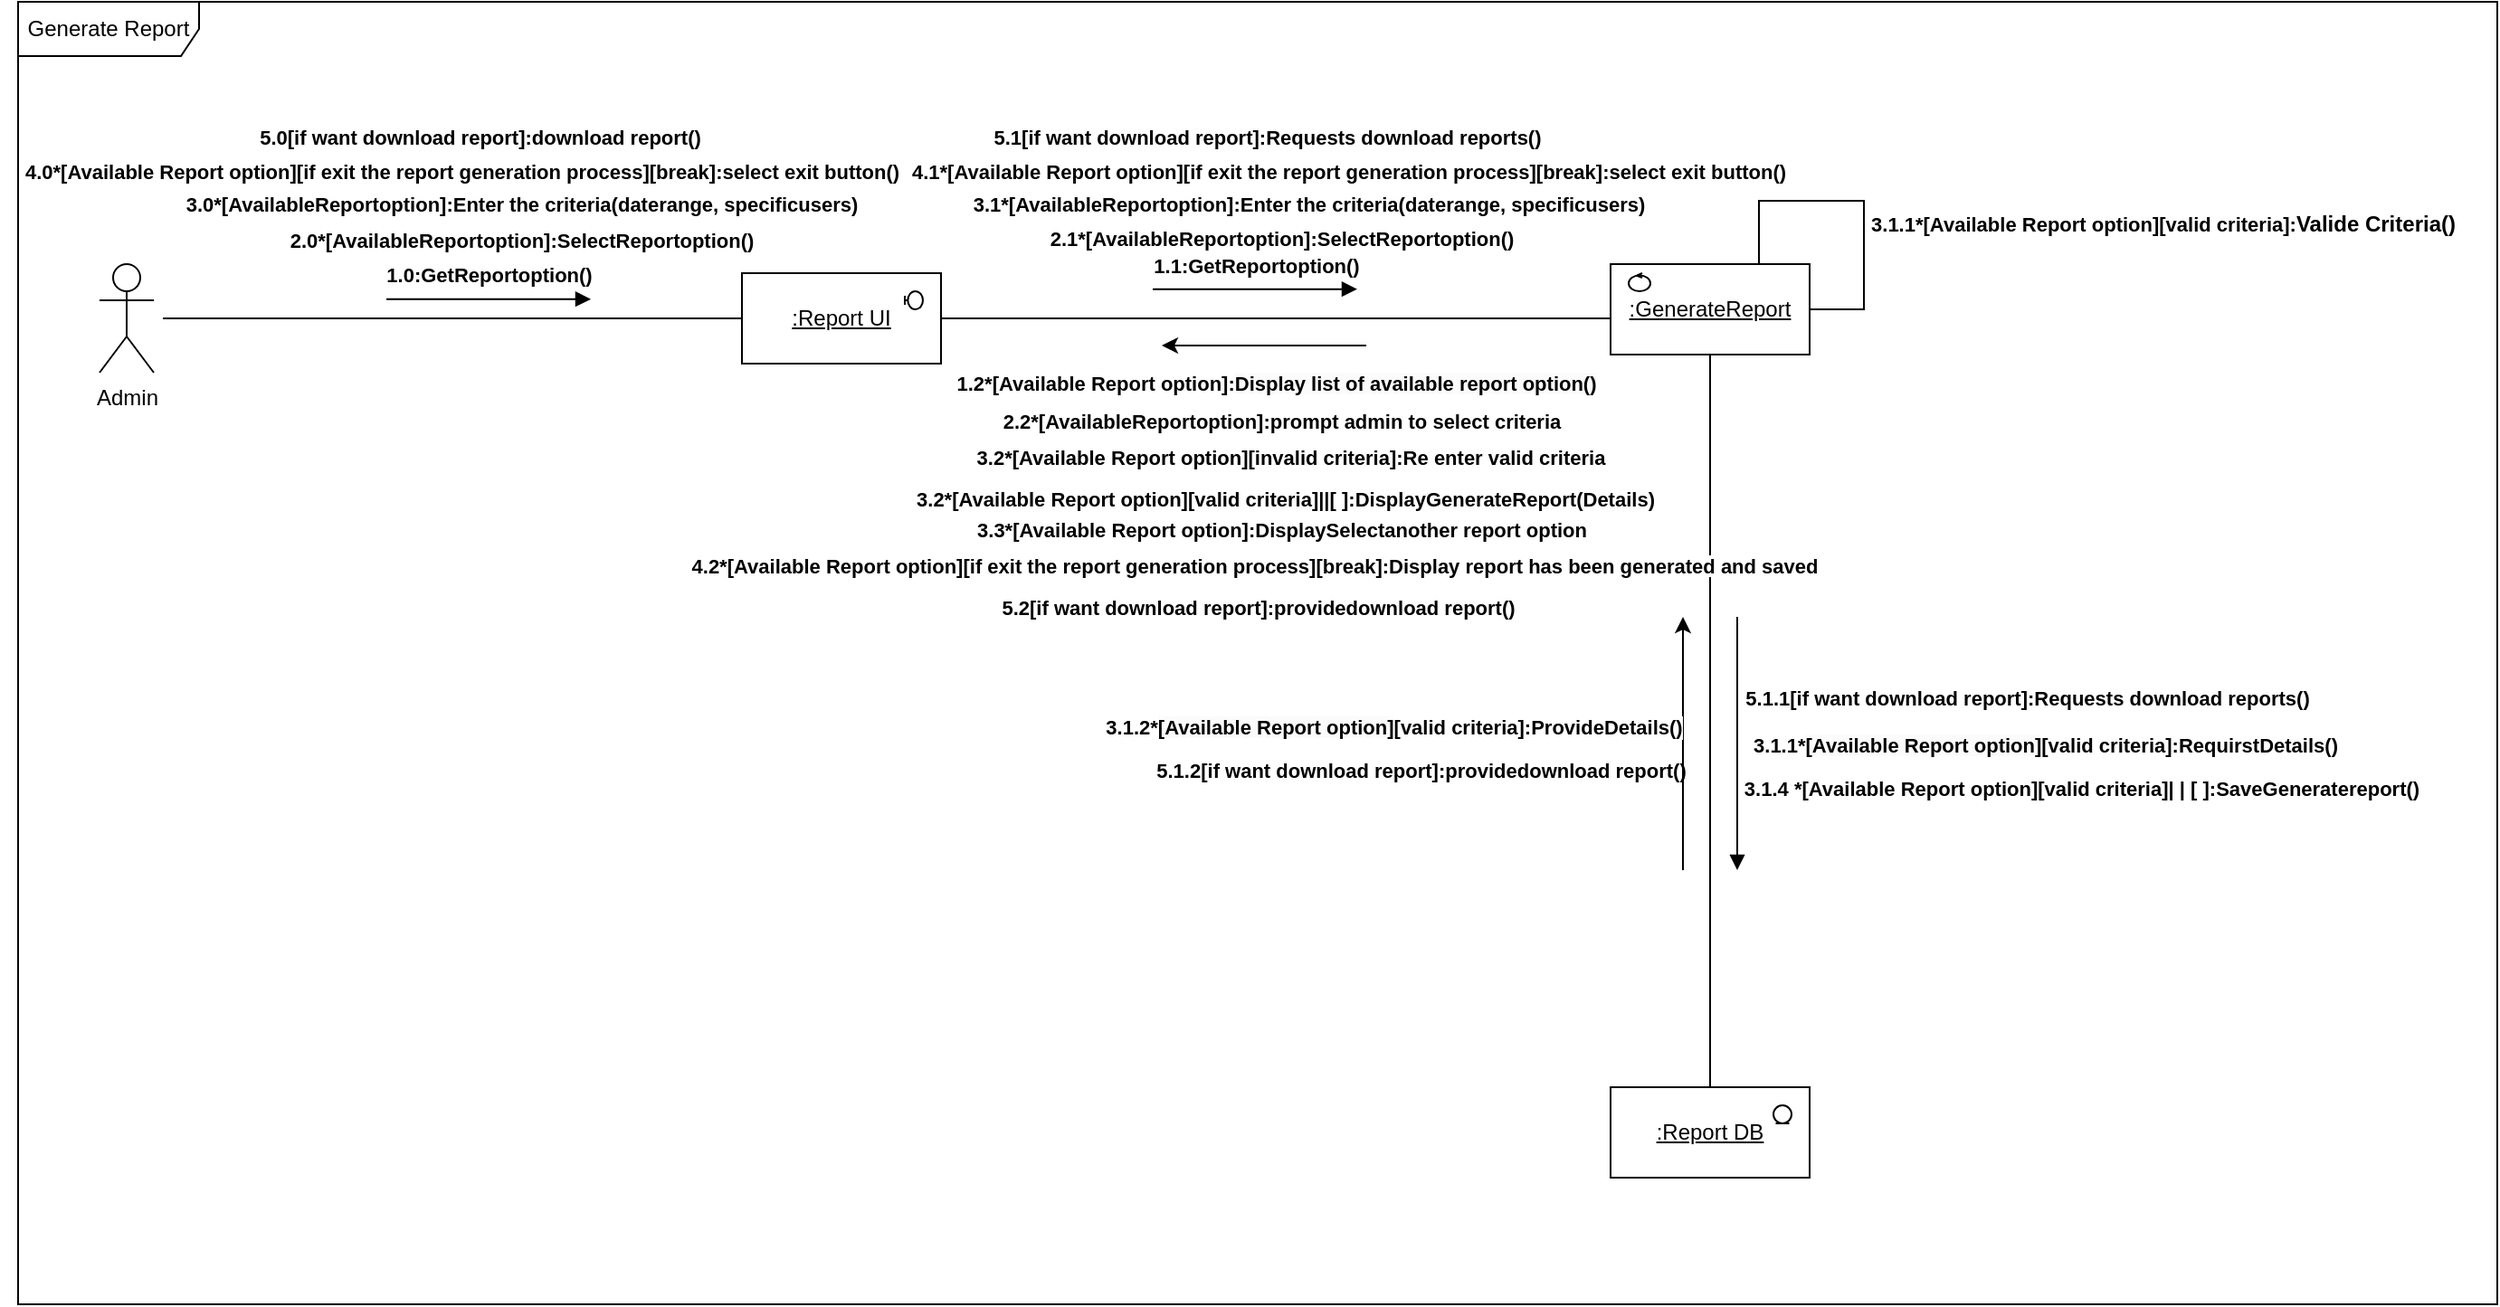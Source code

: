 <mxfile version="22.0.0" type="device">
  <diagram name="Page-1" id="LWGpW9QxADvkEkauJwtM">
    <mxGraphModel dx="2002" dy="677" grid="1" gridSize="10" guides="1" tooltips="1" connect="1" arrows="1" fold="1" page="1" pageScale="1" pageWidth="850" pageHeight="1100" math="0" shadow="0">
      <root>
        <mxCell id="0" />
        <mxCell id="1" parent="0" />
        <mxCell id="wm27arL-cAWY_WUAhz1N-6" value="&lt;u style=&quot;border-color: var(--border-color);&quot;&gt;:Report DB&lt;/u&gt;" style="html=1;whiteSpace=wrap;" parent="1" vertex="1">
          <mxGeometry x="680" y="610" width="110" height="50" as="geometry" />
        </mxCell>
        <mxCell id="wm27arL-cAWY_WUAhz1N-1" value="Generate Report" style="shape=umlFrame;whiteSpace=wrap;html=1;pointerEvents=0;width=100;height=30;" parent="1" vertex="1">
          <mxGeometry x="-200" y="10" width="1370" height="720" as="geometry" />
        </mxCell>
        <mxCell id="wm27arL-cAWY_WUAhz1N-2" value="&lt;u style=&quot;border-color: var(--border-color);&quot;&gt;:Report UI&lt;/u&gt;" style="html=1;whiteSpace=wrap;" parent="1" vertex="1">
          <mxGeometry x="200" y="160" width="110" height="50" as="geometry" />
        </mxCell>
        <mxCell id="wm27arL-cAWY_WUAhz1N-3" value="" style="shape=umlBoundary;whiteSpace=wrap;html=1;fontSize=16;" parent="1" vertex="1">
          <mxGeometry x="290" y="170" width="10" height="10" as="geometry" />
        </mxCell>
        <mxCell id="wm27arL-cAWY_WUAhz1N-5" value="" style="ellipse;shape=umlEntity;whiteSpace=wrap;html=1;fontSize=16;" parent="1" vertex="1">
          <mxGeometry x="770" y="620" width="10" height="10" as="geometry" />
        </mxCell>
        <mxCell id="wm27arL-cAWY_WUAhz1N-44" style="rounded=0;orthogonalLoop=1;jettySize=auto;html=1;exitX=1;exitY=0.5;exitDx=0;exitDy=0;edgeStyle=orthogonalEdgeStyle;endArrow=none;endFill=0;" parent="1" source="wm27arL-cAWY_WUAhz1N-7" edge="1">
          <mxGeometry relative="1" as="geometry">
            <mxPoint x="763" y="155" as="targetPoint" />
            <Array as="points">
              <mxPoint x="820" y="180" />
              <mxPoint x="820" y="120" />
              <mxPoint x="762" y="120" />
            </Array>
          </mxGeometry>
        </mxCell>
        <mxCell id="wm27arL-cAWY_WUAhz1N-7" value="&lt;u&gt;:GenerateReport&lt;/u&gt;" style="html=1;whiteSpace=wrap;" parent="1" vertex="1">
          <mxGeometry x="680" y="155" width="110" height="50" as="geometry" />
        </mxCell>
        <mxCell id="wm27arL-cAWY_WUAhz1N-4" value="" style="ellipse;shape=umlControl;whiteSpace=wrap;html=1;fontSize=16;verticalAlign=middle;" parent="1" vertex="1">
          <mxGeometry x="690" y="160" width="12" height="10" as="geometry" />
        </mxCell>
        <mxCell id="wm27arL-cAWY_WUAhz1N-17" value="" style="line;strokeWidth=1;fillColor=none;align=left;verticalAlign=middle;spacingTop=-1;spacingLeft=3;spacingRight=3;rotatable=0;labelPosition=right;points=[];portConstraint=eastwest;strokeColor=inherit;" parent="1" vertex="1">
          <mxGeometry x="310" y="181" width="370" height="8" as="geometry" />
        </mxCell>
        <mxCell id="wm27arL-cAWY_WUAhz1N-19" value="" style="line;strokeWidth=1;fillColor=none;align=left;verticalAlign=middle;spacingTop=-1;spacingLeft=3;spacingRight=3;rotatable=0;labelPosition=right;points=[];portConstraint=eastwest;strokeColor=inherit;" parent="1" vertex="1">
          <mxGeometry x="-120" y="181" width="320" height="8" as="geometry" />
        </mxCell>
        <mxCell id="wm27arL-cAWY_WUAhz1N-20" value="&lt;b style=&quot;border-color: var(--border-color);&quot;&gt;1.0:GetReportoption()&lt;/b&gt;" style="html=1;verticalAlign=bottom;endArrow=block;curved=0;rounded=0;" parent="1" edge="1">
          <mxGeometry y="5" width="80" relative="1" as="geometry">
            <mxPoint x="3.5" y="174.37" as="sourcePoint" />
            <mxPoint x="116.5" y="174.37" as="targetPoint" />
            <mxPoint y="1" as="offset" />
          </mxGeometry>
        </mxCell>
        <mxCell id="wm27arL-cAWY_WUAhz1N-23" value="&lt;b style=&quot;border-color: var(--border-color);&quot;&gt;1.1:GetReportoption()&lt;/b&gt;" style="html=1;verticalAlign=bottom;endArrow=block;curved=0;rounded=0;" parent="1" edge="1">
          <mxGeometry x="-0.001" y="4" width="80" relative="1" as="geometry">
            <mxPoint x="427" y="168.82" as="sourcePoint" />
            <mxPoint x="540" y="168.82" as="targetPoint" />
            <mxPoint as="offset" />
          </mxGeometry>
        </mxCell>
        <mxCell id="wm27arL-cAWY_WUAhz1N-24" value="&lt;b style=&quot;border-color: var(--border-color);&quot;&gt;&lt;b style=&quot;border-color: var(--border-color);&quot;&gt;1.2*&lt;/b&gt;[Available Report option]:&lt;font style=&quot;border-color: var(--border-color); font-weight: 400; background-color: rgb(251, 251, 251);&quot;&gt;&lt;b style=&quot;border-color: var(--border-color);&quot;&gt;Display list of&amp;nbsp;&lt;/b&gt;&lt;/font&gt;&lt;font style=&quot;border-color: var(--border-color); font-weight: 400; background-color: rgb(251, 251, 251);&quot;&gt;&lt;b style=&quot;border-color: var(--border-color);&quot;&gt;available&amp;nbsp;&lt;/b&gt;&lt;/font&gt;&lt;font style=&quot;border-color: var(--border-color); font-weight: 400; background-color: rgb(251, 251, 251);&quot;&gt;&lt;b style=&quot;border-color: var(--border-color);&quot;&gt;report option()&lt;/b&gt;&lt;/font&gt;&lt;/b&gt;" style="html=1;verticalAlign=bottom;endArrow=none;curved=0;rounded=0;startArrow=classic;startFill=1;endFill=0;" parent="1" edge="1">
          <mxGeometry x="0.116" y="-30" width="80" relative="1" as="geometry">
            <mxPoint x="432" y="200" as="sourcePoint" />
            <mxPoint x="545" y="200" as="targetPoint" />
            <mxPoint as="offset" />
          </mxGeometry>
        </mxCell>
        <mxCell id="wm27arL-cAWY_WUAhz1N-25" value="&lt;b style=&quot;border-color: var(--border-color); font-size: 11px;&quot;&gt;2.0*[Available&lt;b style=&quot;border-color: var(--border-color);&quot;&gt;Reportoption&lt;/b&gt;]:&lt;b style=&quot;border-color: var(--border-color);&quot;&gt;SelectReportoption&lt;/b&gt;()&lt;/b&gt;" style="text;html=1;align=center;verticalAlign=middle;resizable=0;points=[];autosize=1;strokeColor=none;fillColor=none;spacing=7;spacingRight=9;spacingTop=4;spacingLeft=5;" parent="1" vertex="1">
          <mxGeometry x="-70" y="120" width="300" height="40" as="geometry" />
        </mxCell>
        <mxCell id="wm27arL-cAWY_WUAhz1N-27" value="&lt;b style=&quot;border-color: var(--border-color); font-size: 11px;&quot;&gt;2.1*[Available&lt;b style=&quot;border-color: var(--border-color);&quot;&gt;Reportoption&lt;/b&gt;]:&lt;b style=&quot;border-color: var(--border-color);&quot;&gt;SelectReportoption&lt;/b&gt;()&lt;/b&gt;" style="text;html=1;align=center;verticalAlign=middle;resizable=0;points=[];autosize=1;strokeColor=none;fillColor=none;spacing=7;spacingRight=9;spacingTop=4;spacingLeft=5;" parent="1" vertex="1">
          <mxGeometry x="350" y="118.82" width="300" height="40" as="geometry" />
        </mxCell>
        <mxCell id="wm27arL-cAWY_WUAhz1N-28" value="&lt;b style=&quot;border-color: var(--border-color); font-size: 11px;&quot;&gt;2.2*[Available&lt;b style=&quot;border-color: var(--border-color);&quot;&gt;Reportoption&lt;/b&gt;]:&lt;b style=&quot;border-color: var(--border-color);&quot;&gt;prompt admin to select criteria&lt;/b&gt;&lt;/b&gt;" style="text;html=1;align=center;verticalAlign=middle;resizable=0;points=[];autosize=1;strokeColor=none;fillColor=none;spacing=7;spacingRight=9;spacingTop=4;spacingLeft=5;" parent="1" vertex="1">
          <mxGeometry x="325" y="220" width="350" height="40" as="geometry" />
        </mxCell>
        <mxCell id="wm27arL-cAWY_WUAhz1N-29" value="&lt;b style=&quot;border-color: var(--border-color); font-size: 11px;&quot;&gt;3.0*[Available&lt;b style=&quot;border-color: var(--border-color);&quot;&gt;Reportoption&lt;/b&gt;]:&lt;b style=&quot;border-color: var(--border-color);&quot;&gt;Enter the criteria(&lt;/b&gt;&lt;b style=&quot;border-color: var(--border-color);&quot;&gt;daterange, specificusers&lt;/b&gt;)&lt;/b&gt;" style="text;html=1;align=center;verticalAlign=middle;resizable=0;points=[];autosize=1;strokeColor=none;fillColor=none;spacing=7;spacingRight=9;spacingTop=4;spacingLeft=5;" parent="1" vertex="1">
          <mxGeometry x="-125" y="100" width="410" height="40" as="geometry" />
        </mxCell>
        <mxCell id="wm27arL-cAWY_WUAhz1N-30" value="&lt;b style=&quot;border-color: var(--border-color); font-size: 11px;&quot;&gt;3.1*[Available&lt;b style=&quot;border-color: var(--border-color);&quot;&gt;Reportoption&lt;/b&gt;]:&lt;b style=&quot;border-color: var(--border-color);&quot;&gt;Enter the criteria(&lt;/b&gt;&lt;b style=&quot;border-color: var(--border-color);&quot;&gt;daterange, specificusers&lt;/b&gt;)&lt;/b&gt;" style="text;html=1;align=center;verticalAlign=middle;resizable=0;points=[];autosize=1;strokeColor=none;fillColor=none;spacing=7;spacingRight=9;spacingTop=4;spacingLeft=5;" parent="1" vertex="1">
          <mxGeometry x="310" y="100" width="410" height="40" as="geometry" />
        </mxCell>
        <mxCell id="wm27arL-cAWY_WUAhz1N-33" value="&lt;b style=&quot;border-color: var(--border-color); font-size: 11px;&quot;&gt;3.2*&lt;b style=&quot;border-color: var(--border-color);&quot;&gt;[Available Report option]&lt;/b&gt;[invalid criteria]:R&lt;/b&gt;&lt;b style=&quot;border-color: var(--border-color); font-size: 11px;&quot;&gt;e enter valid criteria&lt;/b&gt;" style="text;html=1;align=center;verticalAlign=middle;resizable=0;points=[];autosize=1;strokeColor=none;fillColor=none;spacing=7;spacingRight=9;spacingTop=4;spacingLeft=5;" parent="1" vertex="1">
          <mxGeometry x="310" y="240" width="390" height="40" as="geometry" />
        </mxCell>
        <mxCell id="wm27arL-cAWY_WUAhz1N-35" value="" style="endArrow=none;endFill=0;endSize=24;html=1;rounded=0;exitX=0.5;exitY=0;exitDx=0;exitDy=0;entryX=0.5;entryY=1;entryDx=0;entryDy=0;" parent="1" source="wm27arL-cAWY_WUAhz1N-6" target="wm27arL-cAWY_WUAhz1N-7" edge="1">
          <mxGeometry width="160" relative="1" as="geometry">
            <mxPoint x="480" y="460" as="sourcePoint" />
            <mxPoint x="740" y="200" as="targetPoint" />
          </mxGeometry>
        </mxCell>
        <mxCell id="wm27arL-cAWY_WUAhz1N-38" value="&lt;b style=&quot;border-color: var(--border-color);&quot;&gt;3.1.1*&lt;b style=&quot;border-color: var(--border-color); background-color: rgb(251, 251, 251);&quot;&gt;[Available Report option]&lt;/b&gt;[valid criteria]:&lt;b style=&quot;border-color: var(--border-color);&quot;&gt;RequirstDetails&lt;/b&gt;()&lt;/b&gt;" style="html=1;verticalAlign=bottom;endArrow=block;curved=0;rounded=0;" parent="1" edge="1">
          <mxGeometry x="0.143" y="170" width="80" relative="1" as="geometry">
            <mxPoint x="750" y="350" as="sourcePoint" />
            <mxPoint x="750" y="490" as="targetPoint" />
            <mxPoint as="offset" />
          </mxGeometry>
        </mxCell>
        <mxCell id="wm27arL-cAWY_WUAhz1N-42" value="&lt;b style=&quot;border-color: var(--border-color);&quot;&gt;3.1.2*&lt;b style=&quot;border-color: var(--border-color); background-color: rgb(251, 251, 251);&quot;&gt;[Available Report option]&lt;/b&gt;[valid criteria]:&lt;b style=&quot;border-color: var(--border-color);&quot;&gt;ProvideDetails&lt;/b&gt;()&lt;/b&gt;" style="html=1;verticalAlign=bottom;endArrow=none;curved=0;rounded=0;endFill=0;startArrow=classic;startFill=1;" parent="1" edge="1">
          <mxGeometry y="-160" width="80" relative="1" as="geometry">
            <mxPoint x="720" y="350" as="sourcePoint" />
            <mxPoint x="720" y="490" as="targetPoint" />
            <mxPoint as="offset" />
          </mxGeometry>
        </mxCell>
        <mxCell id="wm27arL-cAWY_WUAhz1N-45" value="&lt;b style=&quot;border-color: var(--border-color); font-size: 11px;&quot;&gt;3.1.1*&lt;b style=&quot;border-color: var(--border-color);&quot;&gt;[Available Report option]&lt;/b&gt;[valid criteria]:&lt;b style=&quot;border-color: var(--border-color); font-size: 12px; text-align: left;&quot;&gt;Valide Criteria()&lt;/b&gt;&lt;br&gt;&lt;br&gt;&lt;/b&gt;" style="text;html=1;align=center;verticalAlign=middle;resizable=0;points=[];autosize=1;strokeColor=none;fillColor=none;" parent="1" vertex="1">
          <mxGeometry x="810" y="120" width="350" height="40" as="geometry" />
        </mxCell>
        <mxCell id="wm27arL-cAWY_WUAhz1N-46" value="&lt;b style=&quot;border-color: var(--border-color); font-size: 11px;&quot;&gt;3.1.4 *&lt;b style=&quot;border-color: var(--border-color);&quot;&gt;[Available Report option]&lt;/b&gt;&lt;b style=&quot;border-color: var(--border-color);&quot;&gt;&lt;b style=&quot;border-color: var(--border-color);&quot;&gt;&lt;b style=&quot;border-color: var(--border-color);&quot;&gt;[valid criteria]&lt;/b&gt;&lt;/b&gt;&lt;/b&gt;| | [ ]:&lt;b style=&quot;border-color: var(--border-color);&quot;&gt;SaveGeneratereport&lt;/b&gt;()&lt;/b&gt;" style="text;html=1;align=center;verticalAlign=middle;resizable=0;points=[];autosize=1;strokeColor=none;fillColor=none;" parent="1" vertex="1">
          <mxGeometry x="740" y="430" width="400" height="30" as="geometry" />
        </mxCell>
        <mxCell id="wm27arL-cAWY_WUAhz1N-47" value="&lt;b style=&quot;border-color: var(--border-color); font-size: 11px;&quot;&gt;3.2*&lt;b style=&quot;border-color: var(--border-color);&quot;&gt;[Available Report option]&lt;/b&gt;&lt;b style=&quot;border-color: var(--border-color);&quot;&gt;&lt;b style=&quot;border-color: var(--border-color);&quot;&gt;[valid criteria]&lt;/b&gt;&lt;/b&gt;||[ ]:&lt;b style=&quot;border-color: var(--border-color);&quot;&gt;DisplayGenerateReport(&lt;/b&gt;&lt;b style=&quot;border-color: var(--border-color);&quot;&gt;Details&lt;/b&gt;&lt;b style=&quot;border-color: var(--border-color);&quot;&gt;)&lt;/b&gt;&lt;/b&gt;" style="text;html=1;align=center;verticalAlign=middle;resizable=0;points=[];autosize=1;strokeColor=none;fillColor=none;" parent="1" vertex="1">
          <mxGeometry x="285" y="270" width="430" height="30" as="geometry" />
        </mxCell>
        <mxCell id="wm27arL-cAWY_WUAhz1N-49" value="&lt;b style=&quot;border-color: var(--border-color); font-size: 11px;&quot;&gt;&lt;b style=&quot;border-color: var(--border-color);&quot;&gt;5.0&lt;/b&gt;[if want download report]:&lt;/b&gt;&lt;b style=&quot;border-color: var(--border-color); font-size: 11px;&quot;&gt;download report()&lt;/b&gt;" style="text;html=1;align=center;verticalAlign=middle;resizable=0;points=[];autosize=1;strokeColor=none;fillColor=none;" parent="1" vertex="1">
          <mxGeometry x="-80" y="70" width="270" height="30" as="geometry" />
        </mxCell>
        <mxCell id="wm27arL-cAWY_WUAhz1N-50" value="&lt;b style=&quot;border-color: var(--border-color); font-size: 11px;&quot;&gt;3.3*[Available Report option]:&lt;/b&gt;&lt;b style=&quot;border-color: var(--border-color); font-size: 11px;&quot;&gt;DisplaySelectanother report option&lt;/b&gt;" style="text;html=1;align=center;verticalAlign=middle;resizable=0;points=[];autosize=1;strokeColor=none;fillColor=none;spacing=7;spacingRight=9;spacingTop=4;spacingLeft=5;" parent="1" vertex="1">
          <mxGeometry x="310" y="280" width="380" height="40" as="geometry" />
        </mxCell>
        <mxCell id="wm27arL-cAWY_WUAhz1N-51" value="&lt;b style=&quot;border-color: var(--border-color); font-size: 11px;&quot;&gt;4.2*&lt;b style=&quot;border-color: var(--border-color);&quot;&gt;[Available Report option]&lt;/b&gt;[if exit the report generation process][break]:&lt;/b&gt;&lt;b style=&quot;border-color: var(--border-color); font-size: 11px; background-color: rgb(255, 255, 255);&quot;&gt;Display report has been generated and saved&lt;/b&gt;" style="text;html=1;align=center;verticalAlign=middle;resizable=0;points=[];autosize=1;strokeColor=none;fillColor=none;spacing=7;spacingRight=9;spacingTop=4;spacingLeft=5;" parent="1" vertex="1">
          <mxGeometry x="150" y="300" width="670" height="40" as="geometry" />
        </mxCell>
        <mxCell id="wm27arL-cAWY_WUAhz1N-59" value="&lt;b style=&quot;border-color: var(--border-color); font-size: 11px;&quot;&gt;&lt;b style=&quot;border-color: var(--border-color);&quot;&gt;4.1*&lt;b style=&quot;border-color: var(--border-color);&quot;&gt;[Available Report option]&lt;/b&gt;[if exit the report generation process][break]:&lt;/b&gt;select exit button()&lt;/b&gt;" style="text;html=1;align=center;verticalAlign=middle;resizable=0;points=[];autosize=1;strokeColor=none;fillColor=none;" parent="1" vertex="1">
          <mxGeometry x="280" y="88.82" width="510" height="30" as="geometry" />
        </mxCell>
        <mxCell id="wm27arL-cAWY_WUAhz1N-60" value="&lt;b style=&quot;border-color: var(--border-color); font-size: 11px;&quot;&gt;4.0*&lt;b style=&quot;border-color: var(--border-color);&quot;&gt;[Available Report option]&lt;/b&gt;[if exit the report generation process][break]&lt;/b&gt;&lt;b style=&quot;border-color: var(--border-color); font-size: 11px;&quot;&gt;&lt;b style=&quot;border-color: var(--border-color);&quot;&gt;:&lt;/b&gt;select exit button()&lt;/b&gt;" style="text;html=1;align=center;verticalAlign=middle;resizable=0;points=[];autosize=1;strokeColor=none;fillColor=none;" parent="1" vertex="1">
          <mxGeometry x="-210" y="88.82" width="510" height="30" as="geometry" />
        </mxCell>
        <mxCell id="wm27arL-cAWY_WUAhz1N-65" value="Admin" style="shape=umlActor;verticalLabelPosition=bottom;verticalAlign=top;html=1;" parent="1" vertex="1">
          <mxGeometry x="-155" y="155" width="30" height="60" as="geometry" />
        </mxCell>
        <mxCell id="dKI-VHXKmT2Ko6vPI4ke-1" value="&lt;b style=&quot;border-color: var(--border-color); font-size: 11px;&quot;&gt;&lt;b style=&quot;border-color: var(--border-color);&quot;&gt;5.1&lt;/b&gt;[if want download report]:&lt;/b&gt;&lt;b style=&quot;border-color: var(--border-color); font-size: 11px;&quot;&gt;Requests&amp;nbsp;&lt;/b&gt;&lt;b style=&quot;border-color: var(--border-color); font-size: 11px;&quot;&gt;download reports()&lt;/b&gt;" style="text;html=1;align=center;verticalAlign=middle;resizable=0;points=[];autosize=1;strokeColor=none;fillColor=none;" parent="1" vertex="1">
          <mxGeometry x="325" y="70" width="330" height="30" as="geometry" />
        </mxCell>
        <mxCell id="dKI-VHXKmT2Ko6vPI4ke-5" value="&lt;b style=&quot;border-color: var(--border-color); font-size: 11px;&quot;&gt;&lt;b style=&quot;border-color: var(--border-color);&quot;&gt;5.1.1&lt;/b&gt;[if want download report]:&lt;/b&gt;&lt;b style=&quot;border-color: var(--border-color); font-size: 11px;&quot;&gt;Requests&amp;nbsp;&lt;/b&gt;&lt;b style=&quot;border-color: var(--border-color); font-size: 11px;&quot;&gt;download reports()&lt;/b&gt;" style="text;html=1;align=center;verticalAlign=middle;resizable=0;points=[];autosize=1;strokeColor=none;fillColor=none;" parent="1" vertex="1">
          <mxGeometry x="740" y="380" width="340" height="30" as="geometry" />
        </mxCell>
        <mxCell id="dKI-VHXKmT2Ko6vPI4ke-6" value="&lt;b style=&quot;border-color: var(--border-color); font-size: 11px;&quot;&gt;&lt;b style=&quot;border-color: var(--border-color);&quot;&gt;5.1.2&lt;/b&gt;[if want download report]:provide&lt;/b&gt;&lt;b style=&quot;border-color: var(--border-color); font-size: 11px;&quot;&gt;download report()&lt;/b&gt;" style="text;html=1;align=center;verticalAlign=middle;resizable=0;points=[];autosize=1;strokeColor=none;fillColor=none;" parent="1" vertex="1">
          <mxGeometry x="415" y="420" width="320" height="30" as="geometry" />
        </mxCell>
        <mxCell id="dKI-VHXKmT2Ko6vPI4ke-7" value="&lt;b style=&quot;border-color: var(--border-color); font-size: 11px;&quot;&gt;&lt;b style=&quot;border-color: var(--border-color);&quot;&gt;5.2&lt;/b&gt;[if want download report]:provide&lt;/b&gt;&lt;b style=&quot;border-color: var(--border-color); font-size: 11px;&quot;&gt;download report()&lt;/b&gt;" style="text;html=1;align=center;verticalAlign=middle;resizable=0;points=[];autosize=1;strokeColor=none;fillColor=none;" parent="1" vertex="1">
          <mxGeometry x="330" y="330" width="310" height="30" as="geometry" />
        </mxCell>
      </root>
    </mxGraphModel>
  </diagram>
</mxfile>
